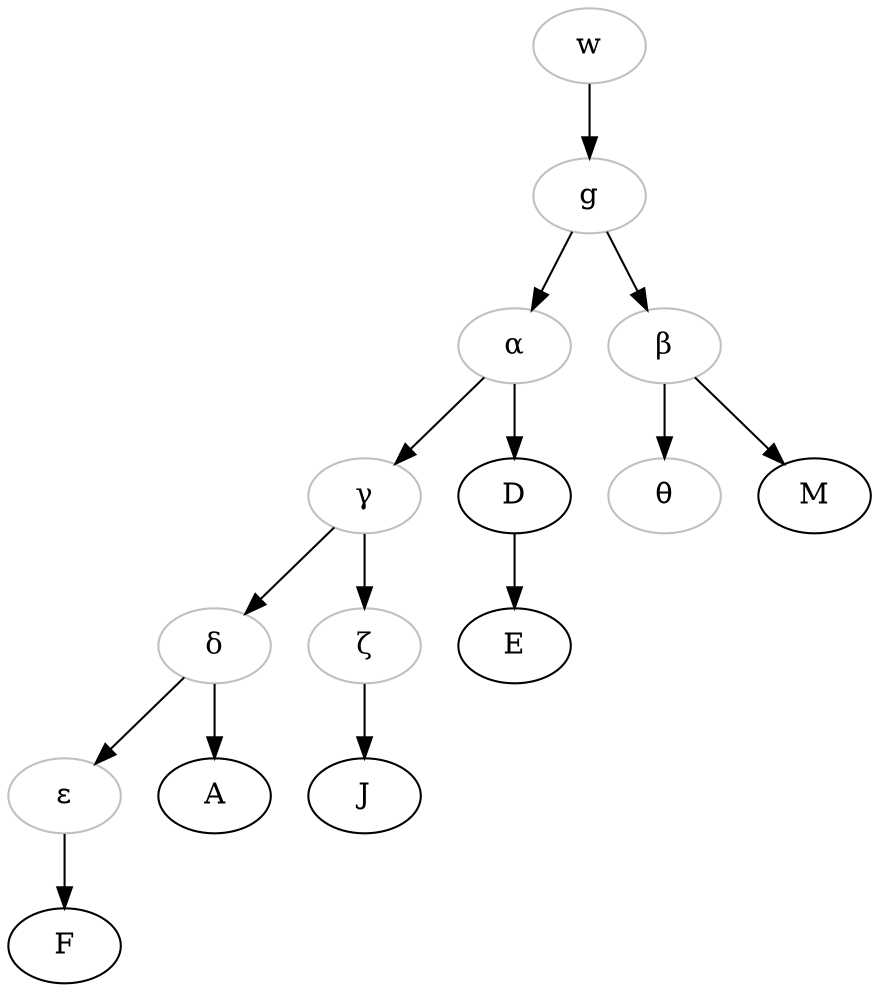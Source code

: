 digraph {
    w[color="grey"];
    g[color="grey"];
    alpha[color="grey", label="α"];
    gamma[color="grey", label="γ"];
    delta[color="grey", label="δ"];
    zeta[color="grey", label="ζ"];
    theta[color="grey", label="θ"];
    epsilon[color="grey", label="ε"];
    beta[color="grey", label="β"];

    w -> g;
    g -> alpha;
    g -> beta;
    beta -> theta;
    beta -> M;
    alpha -> gamma;
    alpha -> D;
    D -> E;
    gamma -> delta;
    gamma -> zeta;
    zeta -> J;
    delta -> A;
    delta -> epsilon;
    epsilon -> F;
    

}

